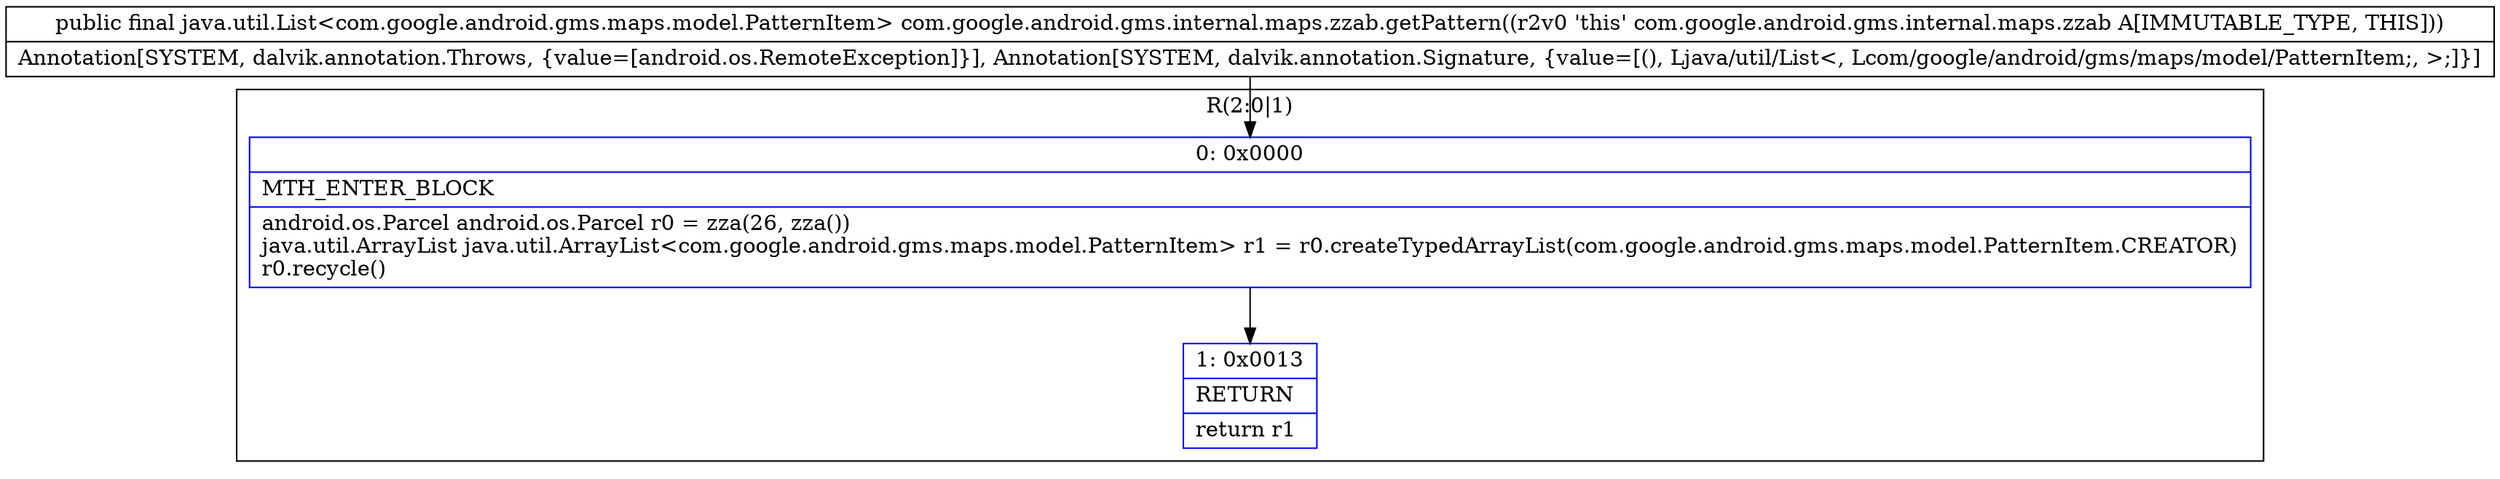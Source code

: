 digraph "CFG forcom.google.android.gms.internal.maps.zzab.getPattern()Ljava\/util\/List;" {
subgraph cluster_Region_310889645 {
label = "R(2:0|1)";
node [shape=record,color=blue];
Node_0 [shape=record,label="{0\:\ 0x0000|MTH_ENTER_BLOCK\l|android.os.Parcel android.os.Parcel r0 = zza(26, zza())\ljava.util.ArrayList java.util.ArrayList\<com.google.android.gms.maps.model.PatternItem\> r1 = r0.createTypedArrayList(com.google.android.gms.maps.model.PatternItem.CREATOR)\lr0.recycle()\l}"];
Node_1 [shape=record,label="{1\:\ 0x0013|RETURN\l|return r1\l}"];
}
MethodNode[shape=record,label="{public final java.util.List\<com.google.android.gms.maps.model.PatternItem\> com.google.android.gms.internal.maps.zzab.getPattern((r2v0 'this' com.google.android.gms.internal.maps.zzab A[IMMUTABLE_TYPE, THIS]))  | Annotation[SYSTEM, dalvik.annotation.Throws, \{value=[android.os.RemoteException]\}], Annotation[SYSTEM, dalvik.annotation.Signature, \{value=[(), Ljava\/util\/List\<, Lcom\/google\/android\/gms\/maps\/model\/PatternItem;, \>;]\}]\l}"];
MethodNode -> Node_0;
Node_0 -> Node_1;
}

